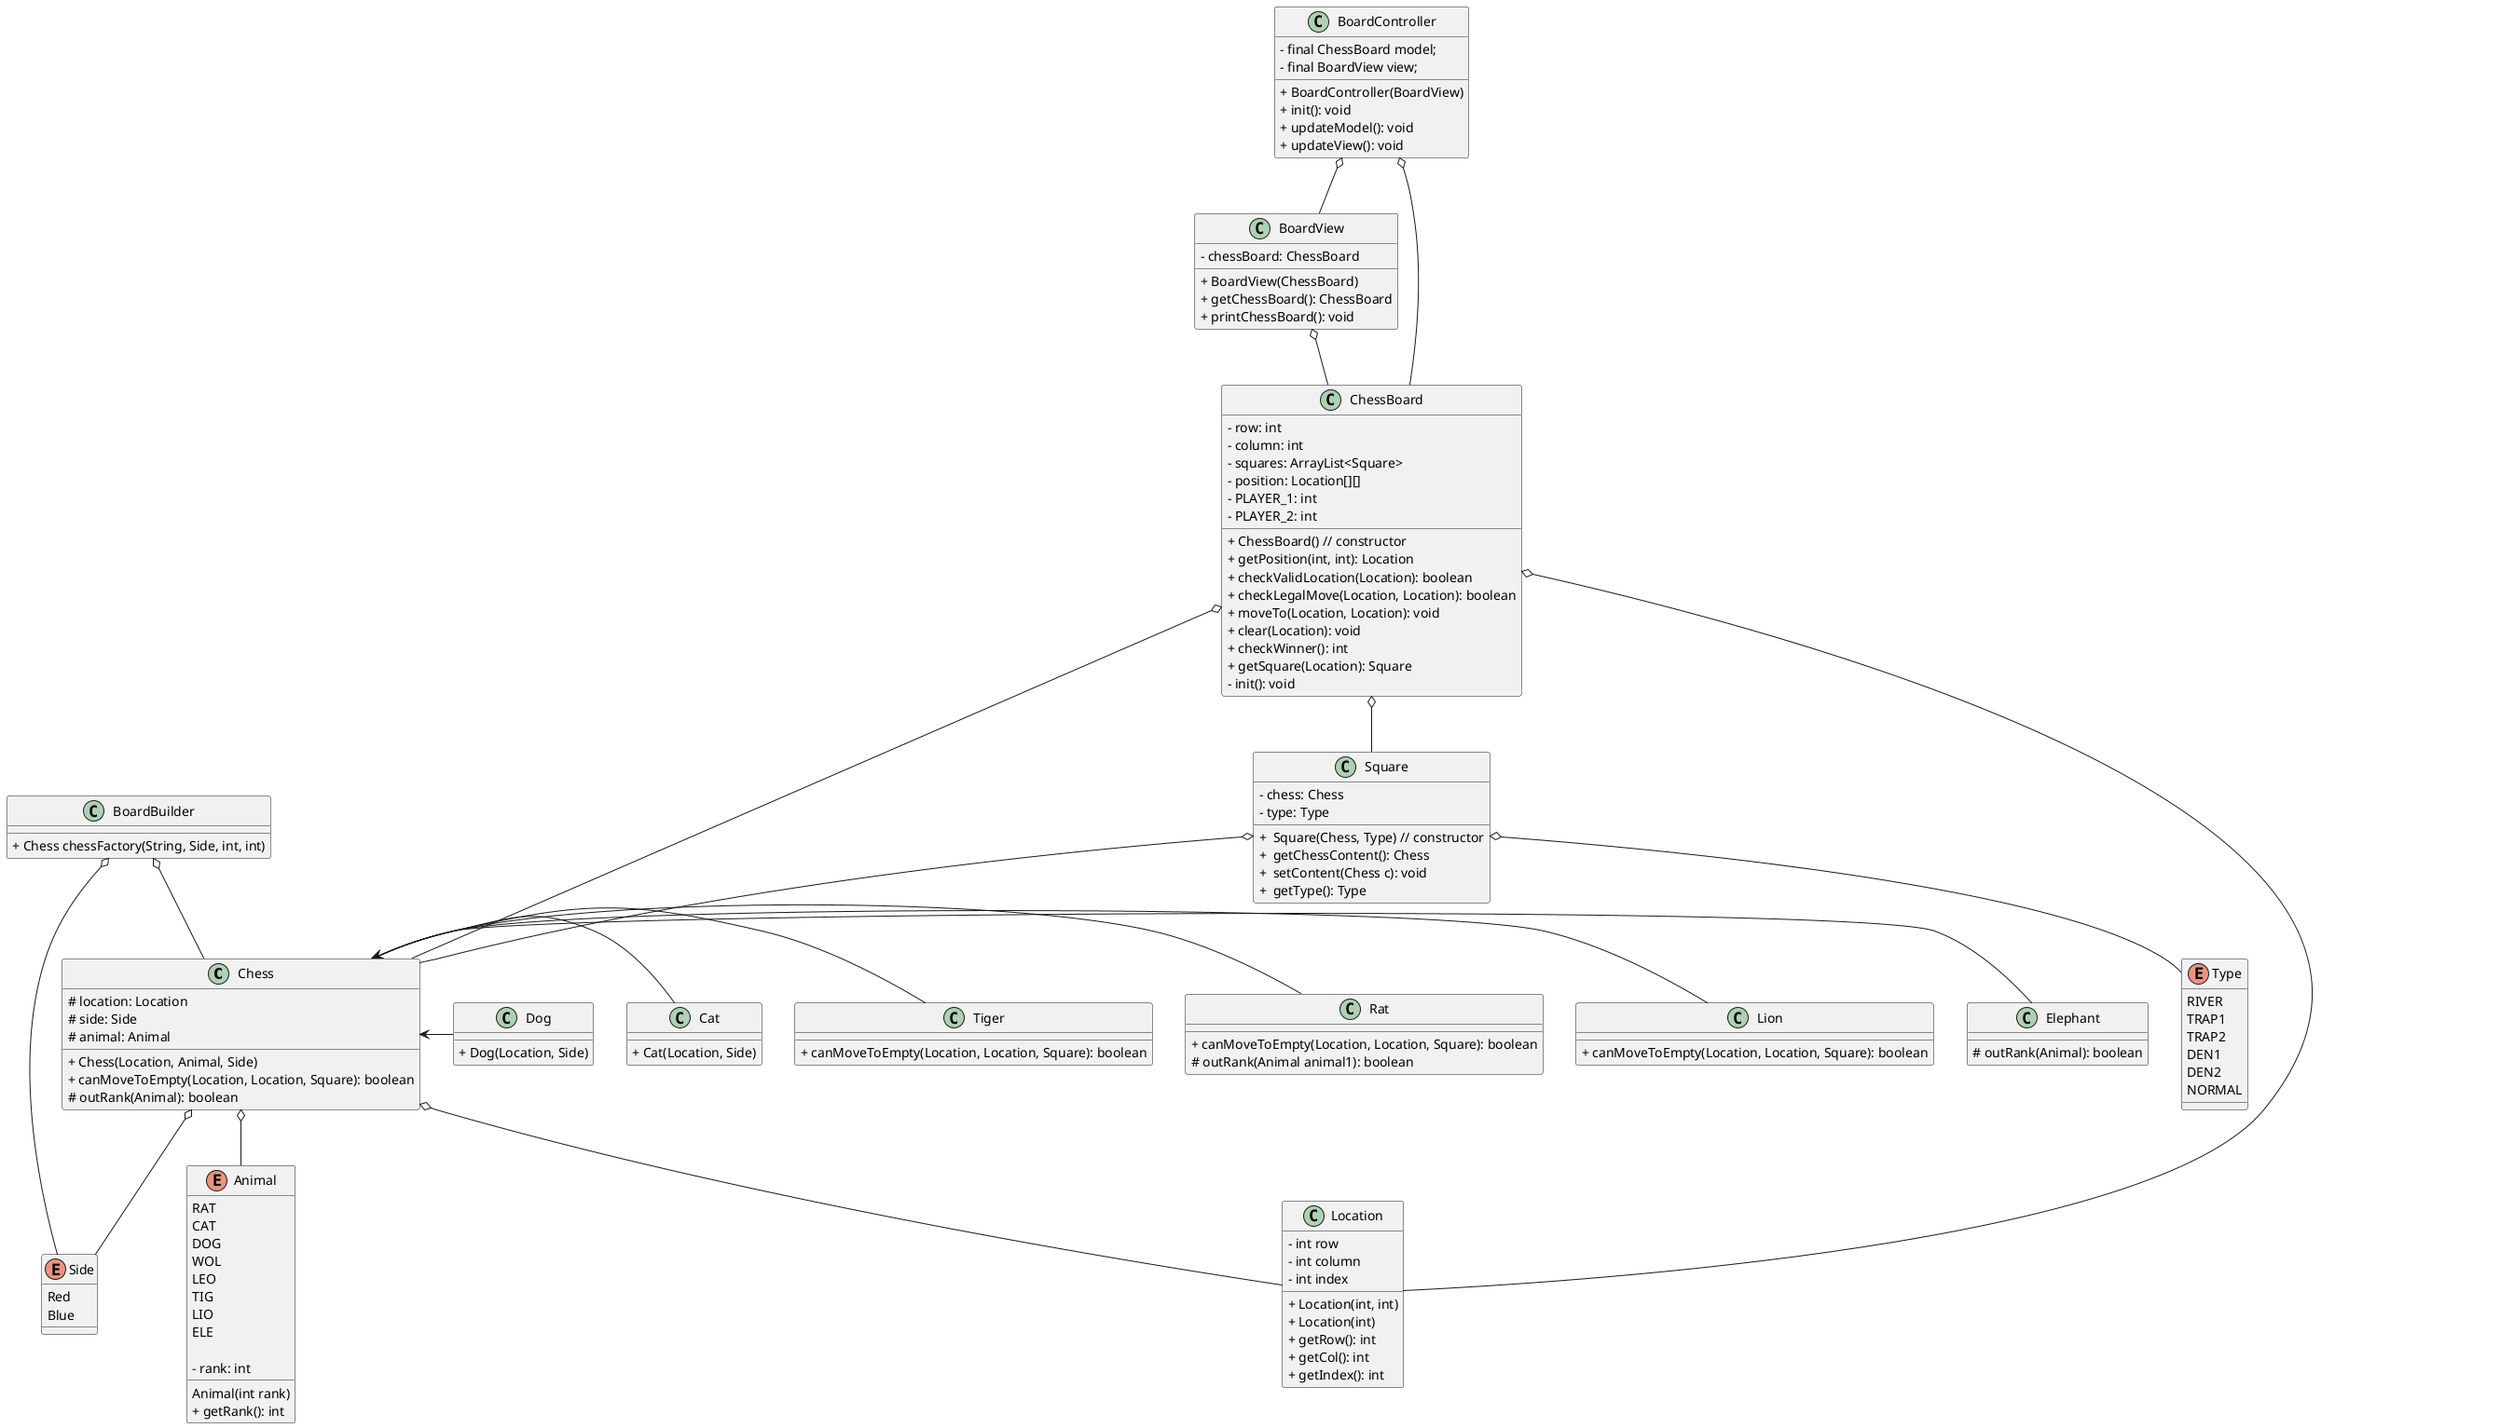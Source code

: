 @startuml

Chess o-- Animal
Chess o-- Side
Chess o-- Location

ChessBoard o-- Location
ChessBoard o-- Chess
ChessBoard o-- Square

Square o-- Type
Square o-- Chess

Chess <- Cat
Chess <- Dog
Chess <- Elephant
'Chess <- Leopard
Chess <- Lion
Chess <- Rat
Chess <- Tiger
'Chess <- Wolf

BoardView o-- ChessBoard

BoardController o-- ChessBoard
BoardController o-- BoardView

BoardBuilder o-- Side
BoardBuilder o-- Chess

enum Animal{
RAT
CAT
DOG
WOL
LEO
TIG
LIO
ELE

<plain>- rank: int

Animal(int rank)
<plain>+ getRank(): int
}

enum Side{
Red
Blue
}

enum Type {
RIVER
TRAP1
TRAP2
DEN1
DEN2
NORMAL
}

class Square{
<plain>- chess: Chess
<plain>- type: Type

<plain>+  Square(Chess, Type) // constructor
<plain>+  getChessContent(): Chess
<plain>+  setContent(Chess c): void
<plain>+  getType(): Type
}

class Cat{
<plain>+ Cat(Location, Side)
}
class Dog{
<plain>+ Dog(Location, Side)
}

class Elephant{
<plain># outRank(Animal): boolean
}
'
'class Leopard{
''boolean isValidPath(Location from, Location to)
'}
class Lion{
<plain>+ canMoveToEmpty(Location, Location, Square): boolean
}
class Rat{
<plain>+ canMoveToEmpty(Location, Location, Square): boolean
<plain># outRank(Animal animal1): boolean
}
class Tiger{
<plain>+ canMoveToEmpty(Location, Location, Square): boolean
}
'class Wolf{
''<plain>+ boolean isValidPath(Location from, Location to)
'}

class Chess{
<plain># location: Location
<plain># side: Side
<plain># animal: Animal

<plain>+ Chess(Location, Animal, Side)
<plain>+ canMoveToEmpty(Location, Location, Square): boolean
<plain># outRank(Animal): boolean
}

class ChessBoard{
<plain>- row: int
<plain>- column: int
<plain>- squares: ArrayList<Square>
'// player1 [0][1-8], player2 [1][1-8] 1-8 standing for Rank
<plain>- position: Location[][]
<plain>- PLAYER_1: int
<plain>- PLAYER_2: int

<plain>+ ChessBoard() // constructor
<plain>+ getPosition(int, int): Location
<plain>+ checkValidLocation(Location): boolean
'<plain>+ checkCanCapture(Chess chess, Location location) // 未使用
'<plain>+ boolean checkIsEmpty(Location location) // 未使用
<plain>+ checkLegalMove(Location, Location): boolean 
'<plain>+ boolean checkLegalMove(int index, Location to)
<plain>+ moveTo(Location, Location): void
'<plain>+ void moveTo(int index, Location to)
<plain>+ clear(Location): void 
<plain>+ checkWinner(): int 
'<plain>+ boolean setChess(Chess chess, Location location) // 未使用
'<plain>+ Chess getChess(Location location)
<plain>+ getSquare(Location): Square 
'<plain>+ Square getSquare(int index)
'<plain>+ Set<Move> getLegalMoves(Location location) // 未使用
'<plain>- int location2index(Location location)
'<plain>- Location index2Location(int index)
<plain>- init(): void 
}



class Location{

<plain>- int row
<plain>- int column
<plain>- int index

<plain>+ Location(int, int)
<plain>+ Location(int)
<plain>+ getRow(): int
<plain>+ getCol(): int
<plain>+ getIndex(): int
}

class BoardController{
<plain>- final ChessBoard model;
<plain>- final BoardView view;

<plain>+ BoardController(BoardView)
<plain>+ init(): void
<plain>+ updateModel(): void
<plain>+ updateView(): void
}

class BoardView{

<plain>- chessBoard: ChessBoard

<plain>+ BoardView(ChessBoard)
<plain>+ getChessBoard(): ChessBoard
<plain>+ printChessBoard(): void
}


class BoardBuilder{
<plain>+ Chess chessFactory(String, Side, int, int)
}

@enduml
